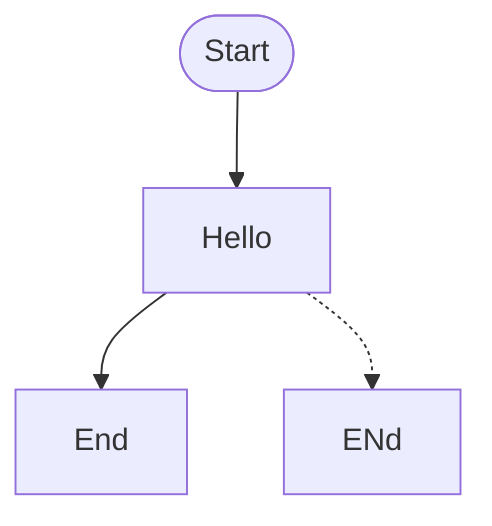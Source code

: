 graph TD
    Start([Start])
    Hello["Hello"]
    Start --> Hello
    Hello --> End
    Hello -.-> ENd